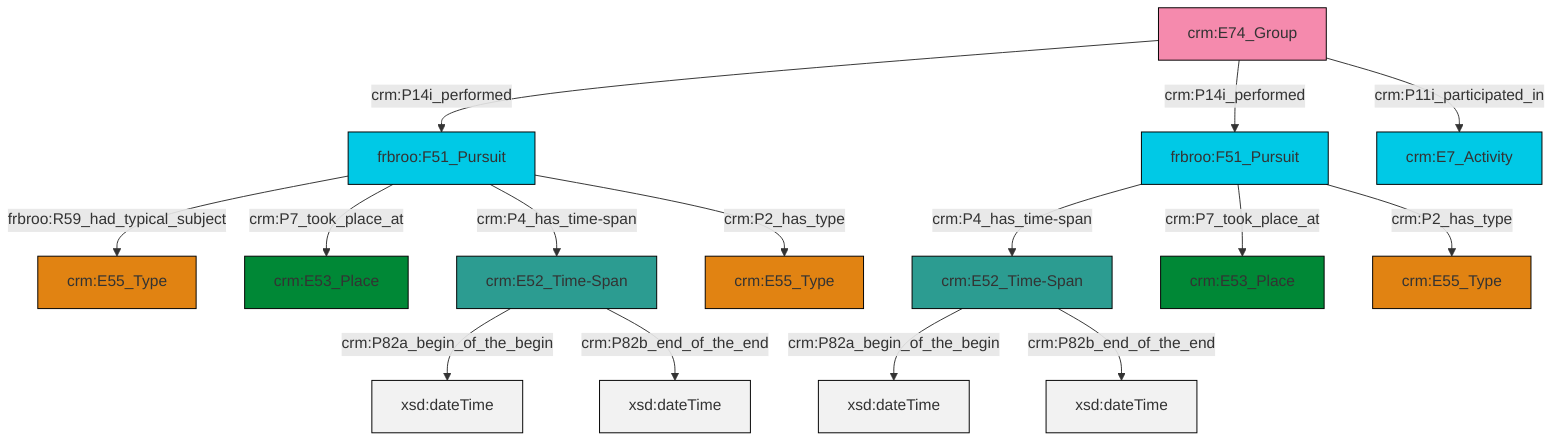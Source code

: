 graph TD
classDef Literal fill:#f2f2f2,stroke:#000000;
classDef CRM_Entity fill:#FFFFFF,stroke:#000000;
classDef Temporal_Entity fill:#00C9E6, stroke:#000000;
classDef Type fill:#E18312, stroke:#000000;
classDef Time-Span fill:#2C9C91, stroke:#000000;
classDef Appellation fill:#FFEB7F, stroke:#000000;
classDef Place fill:#008836, stroke:#000000;
classDef Persistent_Item fill:#B266B2, stroke:#000000;
classDef Conceptual_Object fill:#FFD700, stroke:#000000;
classDef Physical_Thing fill:#D2B48C, stroke:#000000;
classDef Actor fill:#f58aad, stroke:#000000;
classDef PC_Classes fill:#4ce600, stroke:#000000;
classDef Multi fill:#cccccc,stroke:#000000;

0["frbroo:F51_Pursuit"]:::Temporal_Entity -->|crm:P4_has_time-span| 1["crm:E52_Time-Span"]:::Time-Span
5["frbroo:F51_Pursuit"]:::Temporal_Entity -->|frbroo:R59_had_typical_subject| 6["crm:E55_Type"]:::Type
1["crm:E52_Time-Span"]:::Time-Span -->|crm:P82a_begin_of_the_begin| 7[xsd:dateTime]:::Literal
5["frbroo:F51_Pursuit"]:::Temporal_Entity -->|crm:P7_took_place_at| 10["crm:E53_Place"]:::Place
0["frbroo:F51_Pursuit"]:::Temporal_Entity -->|crm:P7_took_place_at| 11["crm:E53_Place"]:::Place
12["crm:E74_Group"]:::Actor -->|crm:P14i_performed| 5["frbroo:F51_Pursuit"]:::Temporal_Entity
1["crm:E52_Time-Span"]:::Time-Span -->|crm:P82b_end_of_the_end| 14[xsd:dateTime]:::Literal
0["frbroo:F51_Pursuit"]:::Temporal_Entity -->|crm:P2_has_type| 3["crm:E55_Type"]:::Type
12["crm:E74_Group"]:::Actor -->|crm:P14i_performed| 0["frbroo:F51_Pursuit"]:::Temporal_Entity
12["crm:E74_Group"]:::Actor -->|crm:P11i_participated_in| 17["crm:E7_Activity"]:::Temporal_Entity
5["frbroo:F51_Pursuit"]:::Temporal_Entity -->|crm:P4_has_time-span| 20["crm:E52_Time-Span"]:::Time-Span
20["crm:E52_Time-Span"]:::Time-Span -->|crm:P82a_begin_of_the_begin| 25[xsd:dateTime]:::Literal
20["crm:E52_Time-Span"]:::Time-Span -->|crm:P82b_end_of_the_end| 27[xsd:dateTime]:::Literal
5["frbroo:F51_Pursuit"]:::Temporal_Entity -->|crm:P2_has_type| 8["crm:E55_Type"]:::Type